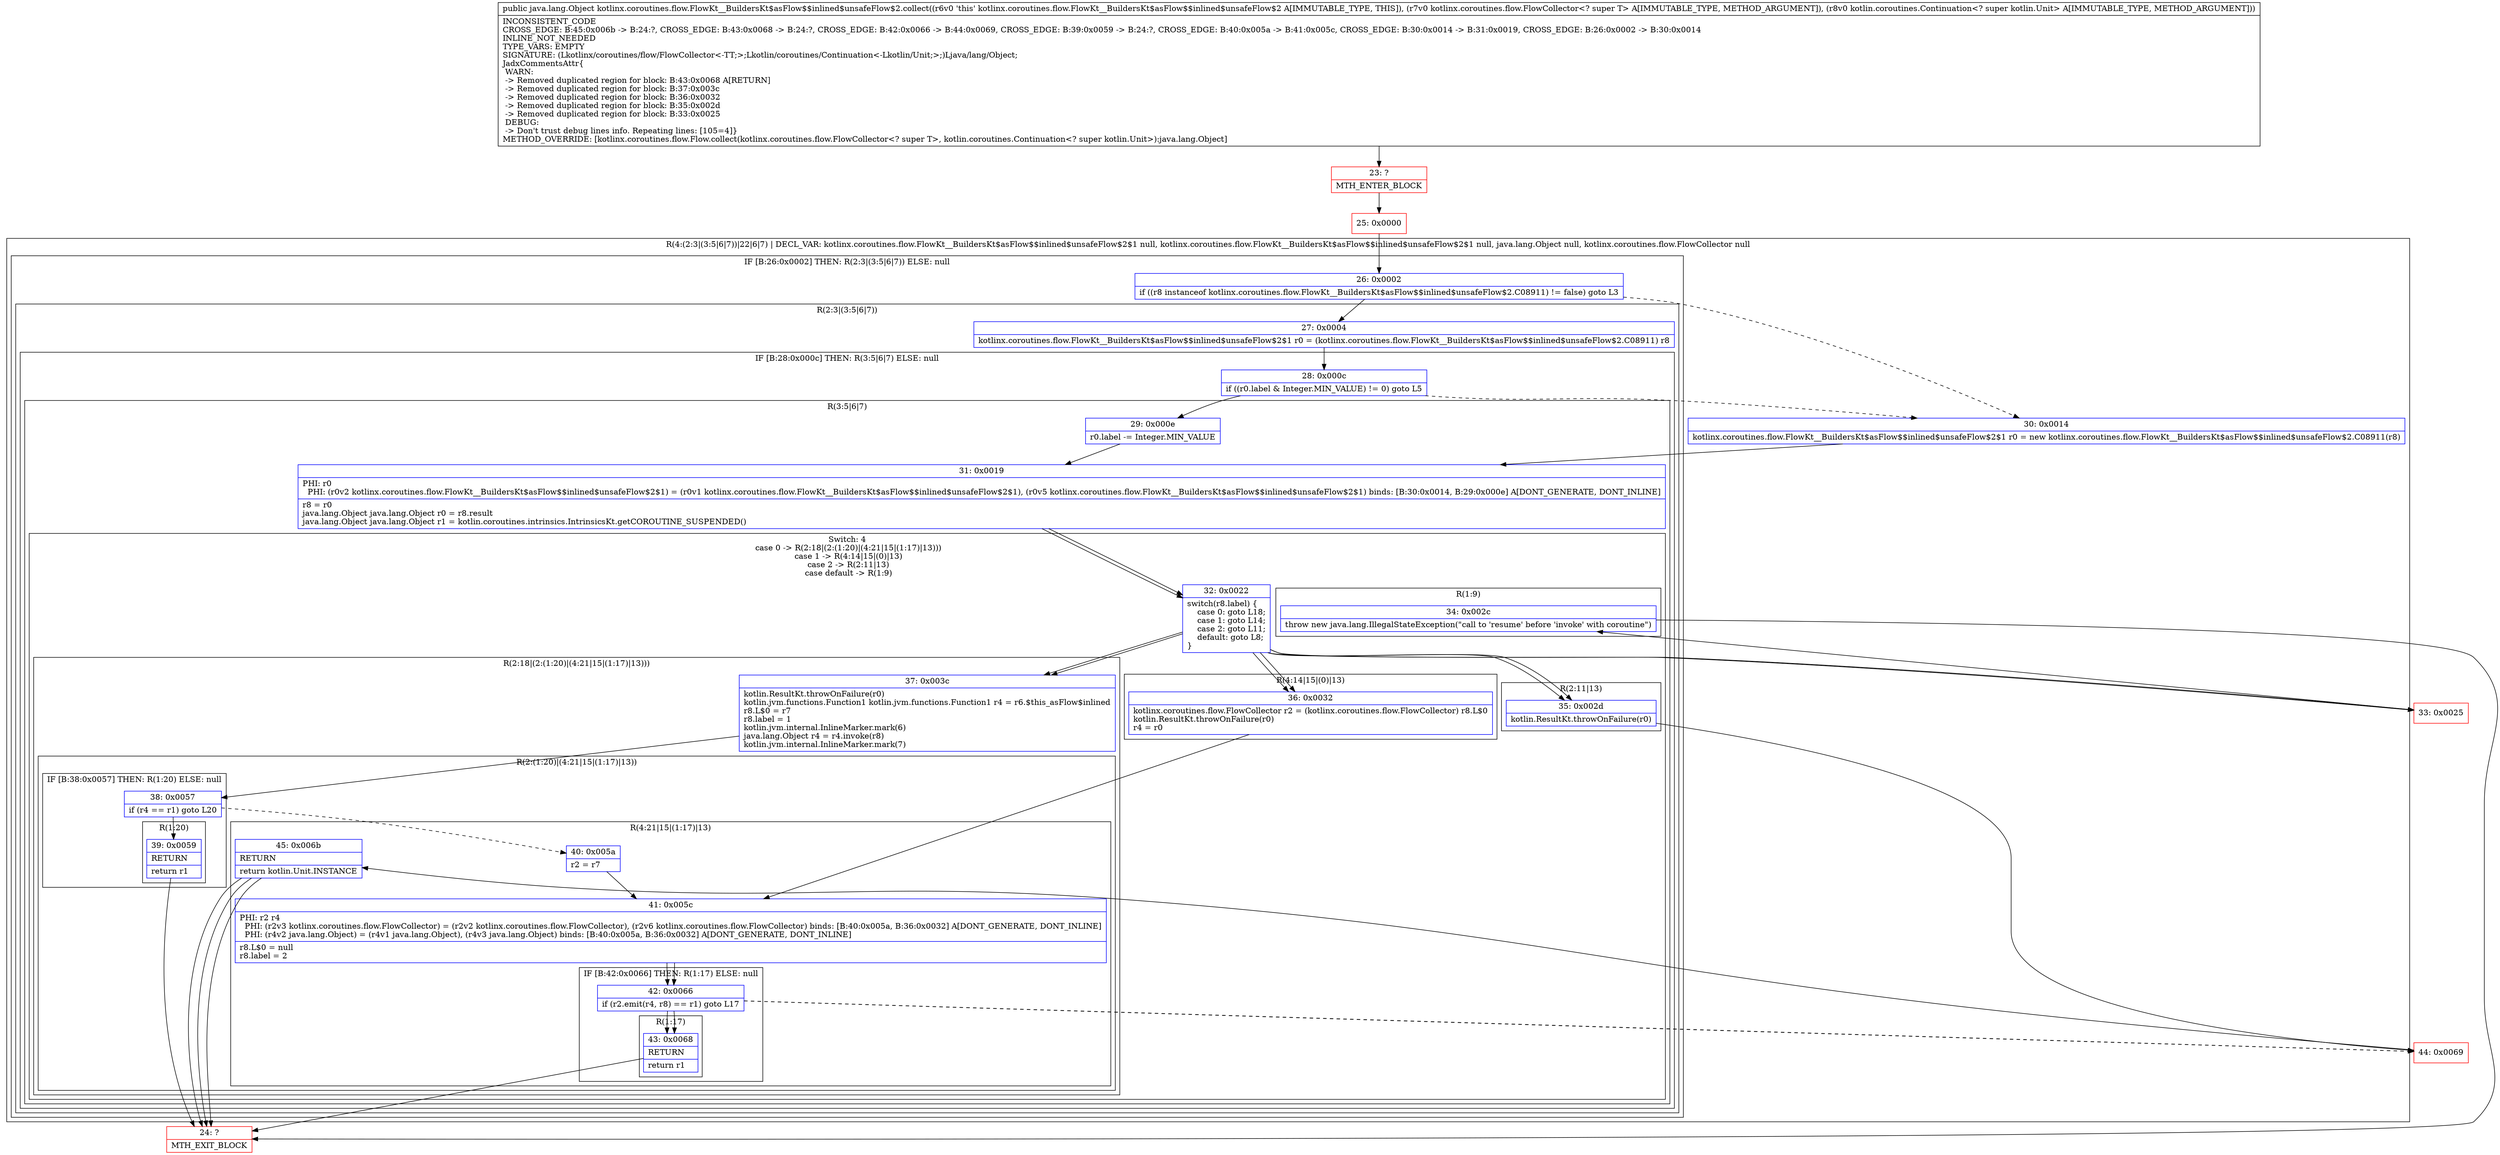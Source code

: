 digraph "CFG forkotlinx.coroutines.flow.FlowKt__BuildersKt$asFlow$$inlined$unsafeFlow$2.collect(Lkotlinx\/coroutines\/flow\/FlowCollector;Lkotlin\/coroutines\/Continuation;)Ljava\/lang\/Object;" {
subgraph cluster_Region_2028845342 {
label = "R(4:(2:3|(3:5|6|7))|22|6|7) | DECL_VAR: kotlinx.coroutines.flow.FlowKt__BuildersKt$asFlow$$inlined$unsafeFlow$2$1 null, kotlinx.coroutines.flow.FlowKt__BuildersKt$asFlow$$inlined$unsafeFlow$2$1 null, java.lang.Object null, kotlinx.coroutines.flow.FlowCollector null\l";
node [shape=record,color=blue];
subgraph cluster_IfRegion_1334965548 {
label = "IF [B:26:0x0002] THEN: R(2:3|(3:5|6|7)) ELSE: null";
node [shape=record,color=blue];
Node_26 [shape=record,label="{26\:\ 0x0002|if ((r8 instanceof kotlinx.coroutines.flow.FlowKt__BuildersKt$asFlow$$inlined$unsafeFlow$2.C08911) != false) goto L3\l}"];
subgraph cluster_Region_2123037844 {
label = "R(2:3|(3:5|6|7))";
node [shape=record,color=blue];
Node_27 [shape=record,label="{27\:\ 0x0004|kotlinx.coroutines.flow.FlowKt__BuildersKt$asFlow$$inlined$unsafeFlow$2$1 r0 = (kotlinx.coroutines.flow.FlowKt__BuildersKt$asFlow$$inlined$unsafeFlow$2.C08911) r8\l}"];
subgraph cluster_IfRegion_1335091187 {
label = "IF [B:28:0x000c] THEN: R(3:5|6|7) ELSE: null";
node [shape=record,color=blue];
Node_28 [shape=record,label="{28\:\ 0x000c|if ((r0.label & Integer.MIN_VALUE) != 0) goto L5\l}"];
subgraph cluster_Region_1436580847 {
label = "R(3:5|6|7)";
node [shape=record,color=blue];
Node_29 [shape=record,label="{29\:\ 0x000e|r0.label \-= Integer.MIN_VALUE\l}"];
Node_31 [shape=record,label="{31\:\ 0x0019|PHI: r0 \l  PHI: (r0v2 kotlinx.coroutines.flow.FlowKt__BuildersKt$asFlow$$inlined$unsafeFlow$2$1) = (r0v1 kotlinx.coroutines.flow.FlowKt__BuildersKt$asFlow$$inlined$unsafeFlow$2$1), (r0v5 kotlinx.coroutines.flow.FlowKt__BuildersKt$asFlow$$inlined$unsafeFlow$2$1) binds: [B:30:0x0014, B:29:0x000e] A[DONT_GENERATE, DONT_INLINE]\l|r8 = r0\ljava.lang.Object java.lang.Object r0 = r8.result\ljava.lang.Object java.lang.Object r1 = kotlin.coroutines.intrinsics.IntrinsicsKt.getCOROUTINE_SUSPENDED()\l}"];
subgraph cluster_SwitchRegion_1304245455 {
label = "Switch: 4
 case 0 -> R(2:18|(2:(1:20)|(4:21|15|(1:17)|13)))
 case 1 -> R(4:14|15|(0)|13)
 case 2 -> R(2:11|13)
 case default -> R(1:9)";
node [shape=record,color=blue];
Node_32 [shape=record,label="{32\:\ 0x0022|switch(r8.label) \{\l    case 0: goto L18;\l    case 1: goto L14;\l    case 2: goto L11;\l    default: goto L8;\l\}\l}"];
subgraph cluster_Region_1485652271 {
label = "R(2:18|(2:(1:20)|(4:21|15|(1:17)|13)))";
node [shape=record,color=blue];
Node_37 [shape=record,label="{37\:\ 0x003c|kotlin.ResultKt.throwOnFailure(r0)\lkotlin.jvm.functions.Function1 kotlin.jvm.functions.Function1 r4 = r6.$this_asFlow$inlined\lr8.L$0 = r7\lr8.label = 1\lkotlin.jvm.internal.InlineMarker.mark(6)\ljava.lang.Object r4 = r4.invoke(r8)\lkotlin.jvm.internal.InlineMarker.mark(7)\l}"];
subgraph cluster_Region_554310129 {
label = "R(2:(1:20)|(4:21|15|(1:17)|13))";
node [shape=record,color=blue];
subgraph cluster_IfRegion_1295990535 {
label = "IF [B:38:0x0057] THEN: R(1:20) ELSE: null";
node [shape=record,color=blue];
Node_38 [shape=record,label="{38\:\ 0x0057|if (r4 == r1) goto L20\l}"];
subgraph cluster_Region_731025917 {
label = "R(1:20)";
node [shape=record,color=blue];
Node_39 [shape=record,label="{39\:\ 0x0059|RETURN\l|return r1\l}"];
}
}
subgraph cluster_Region_1909090550 {
label = "R(4:21|15|(1:17)|13)";
node [shape=record,color=blue];
Node_40 [shape=record,label="{40\:\ 0x005a|r2 = r7\l}"];
Node_41 [shape=record,label="{41\:\ 0x005c|PHI: r2 r4 \l  PHI: (r2v3 kotlinx.coroutines.flow.FlowCollector) = (r2v2 kotlinx.coroutines.flow.FlowCollector), (r2v6 kotlinx.coroutines.flow.FlowCollector) binds: [B:40:0x005a, B:36:0x0032] A[DONT_GENERATE, DONT_INLINE]\l  PHI: (r4v2 java.lang.Object) = (r4v1 java.lang.Object), (r4v3 java.lang.Object) binds: [B:40:0x005a, B:36:0x0032] A[DONT_GENERATE, DONT_INLINE]\l|r8.L$0 = null\lr8.label = 2\l}"];
subgraph cluster_IfRegion_669190691 {
label = "IF [B:42:0x0066] THEN: R(1:17) ELSE: null";
node [shape=record,color=blue];
Node_42 [shape=record,label="{42\:\ 0x0066|if (r2.emit(r4, r8) == r1) goto L17\l}"];
subgraph cluster_Region_357584650 {
label = "R(1:17)";
node [shape=record,color=blue];
Node_43 [shape=record,label="{43\:\ 0x0068|RETURN\l|return r1\l}"];
}
}
Node_45 [shape=record,label="{45\:\ 0x006b|RETURN\l|return kotlin.Unit.INSTANCE\l}"];
}
}
}
subgraph cluster_Region_64768348 {
label = "R(4:14|15|(0)|13)";
node [shape=record,color=blue];
Node_36 [shape=record,label="{36\:\ 0x0032|kotlinx.coroutines.flow.FlowCollector r2 = (kotlinx.coroutines.flow.FlowCollector) r8.L$0\lkotlin.ResultKt.throwOnFailure(r0)\lr4 = r0\l}"];
Node_41 [shape=record,label="{41\:\ 0x005c|PHI: r2 r4 \l  PHI: (r2v3 kotlinx.coroutines.flow.FlowCollector) = (r2v2 kotlinx.coroutines.flow.FlowCollector), (r2v6 kotlinx.coroutines.flow.FlowCollector) binds: [B:40:0x005a, B:36:0x0032] A[DONT_GENERATE, DONT_INLINE]\l  PHI: (r4v2 java.lang.Object) = (r4v1 java.lang.Object), (r4v3 java.lang.Object) binds: [B:40:0x005a, B:36:0x0032] A[DONT_GENERATE, DONT_INLINE]\l|r8.L$0 = null\lr8.label = 2\l}"];
subgraph cluster_IfRegion_837477425 {
label = "IF [B:42:0x0066] THEN: R(0) ELSE: null";
node [shape=record,color=blue];
Node_42 [shape=record,label="{42\:\ 0x0066|if (r2.emit(r4, r8) == r1) goto L17\l}"];
subgraph cluster_Region_1696587991 {
label = "R(0)";
node [shape=record,color=blue];
}
}
Node_45 [shape=record,label="{45\:\ 0x006b|RETURN\l|return kotlin.Unit.INSTANCE\l}"];
}
subgraph cluster_Region_751306091 {
label = "R(2:11|13)";
node [shape=record,color=blue];
Node_35 [shape=record,label="{35\:\ 0x002d|kotlin.ResultKt.throwOnFailure(r0)\l}"];
Node_45 [shape=record,label="{45\:\ 0x006b|RETURN\l|return kotlin.Unit.INSTANCE\l}"];
}
subgraph cluster_Region_627524045 {
label = "R(1:9)";
node [shape=record,color=blue];
Node_34 [shape=record,label="{34\:\ 0x002c|throw new java.lang.IllegalStateException(\"call to 'resume' before 'invoke' with coroutine\")\l}"];
}
}
}
}
}
}
Node_30 [shape=record,label="{30\:\ 0x0014|kotlinx.coroutines.flow.FlowKt__BuildersKt$asFlow$$inlined$unsafeFlow$2$1 r0 = new kotlinx.coroutines.flow.FlowKt__BuildersKt$asFlow$$inlined$unsafeFlow$2.C08911(r8)\l}"];
Node_31 [shape=record,label="{31\:\ 0x0019|PHI: r0 \l  PHI: (r0v2 kotlinx.coroutines.flow.FlowKt__BuildersKt$asFlow$$inlined$unsafeFlow$2$1) = (r0v1 kotlinx.coroutines.flow.FlowKt__BuildersKt$asFlow$$inlined$unsafeFlow$2$1), (r0v5 kotlinx.coroutines.flow.FlowKt__BuildersKt$asFlow$$inlined$unsafeFlow$2$1) binds: [B:30:0x0014, B:29:0x000e] A[DONT_GENERATE, DONT_INLINE]\l|r8 = r0\ljava.lang.Object java.lang.Object r0 = r8.result\ljava.lang.Object java.lang.Object r1 = kotlin.coroutines.intrinsics.IntrinsicsKt.getCOROUTINE_SUSPENDED()\l}"];
subgraph cluster_SwitchRegion_331724578 {
label = "Switch: 0";
node [shape=record,color=blue];
Node_32 [shape=record,label="{32\:\ 0x0022|switch(r8.label) \{\l    case 0: goto L18;\l    case 1: goto L14;\l    case 2: goto L11;\l    default: goto L8;\l\}\l}"];
}
}
Node_23 [shape=record,color=red,label="{23\:\ ?|MTH_ENTER_BLOCK\l}"];
Node_25 [shape=record,color=red,label="{25\:\ 0x0000}"];
Node_33 [shape=record,color=red,label="{33\:\ 0x0025}"];
Node_24 [shape=record,color=red,label="{24\:\ ?|MTH_EXIT_BLOCK\l}"];
Node_44 [shape=record,color=red,label="{44\:\ 0x0069}"];
MethodNode[shape=record,label="{public java.lang.Object kotlinx.coroutines.flow.FlowKt__BuildersKt$asFlow$$inlined$unsafeFlow$2.collect((r6v0 'this' kotlinx.coroutines.flow.FlowKt__BuildersKt$asFlow$$inlined$unsafeFlow$2 A[IMMUTABLE_TYPE, THIS]), (r7v0 kotlinx.coroutines.flow.FlowCollector\<? super T\> A[IMMUTABLE_TYPE, METHOD_ARGUMENT]), (r8v0 kotlin.coroutines.Continuation\<? super kotlin.Unit\> A[IMMUTABLE_TYPE, METHOD_ARGUMENT]))  | INCONSISTENT_CODE\lCROSS_EDGE: B:45:0x006b \-\> B:24:?, CROSS_EDGE: B:43:0x0068 \-\> B:24:?, CROSS_EDGE: B:42:0x0066 \-\> B:44:0x0069, CROSS_EDGE: B:39:0x0059 \-\> B:24:?, CROSS_EDGE: B:40:0x005a \-\> B:41:0x005c, CROSS_EDGE: B:30:0x0014 \-\> B:31:0x0019, CROSS_EDGE: B:26:0x0002 \-\> B:30:0x0014\lINLINE_NOT_NEEDED\lTYPE_VARS: EMPTY\lSIGNATURE: (Lkotlinx\/coroutines\/flow\/FlowCollector\<\-TT;\>;Lkotlin\/coroutines\/Continuation\<\-Lkotlin\/Unit;\>;)Ljava\/lang\/Object;\lJadxCommentsAttr\{\l WARN: \l \-\> Removed duplicated region for block: B:43:0x0068 A[RETURN]\l \-\> Removed duplicated region for block: B:37:0x003c \l \-\> Removed duplicated region for block: B:36:0x0032 \l \-\> Removed duplicated region for block: B:35:0x002d \l \-\> Removed duplicated region for block: B:33:0x0025 \l DEBUG: \l \-\> Don't trust debug lines info. Repeating lines: [105=4]\}\lMETHOD_OVERRIDE: [kotlinx.coroutines.flow.Flow.collect(kotlinx.coroutines.flow.FlowCollector\<? super T\>, kotlin.coroutines.Continuation\<? super kotlin.Unit\>):java.lang.Object]\l}"];
MethodNode -> Node_23;Node_26 -> Node_27;
Node_26 -> Node_30[style=dashed];
Node_27 -> Node_28;
Node_28 -> Node_29;
Node_28 -> Node_30[style=dashed];
Node_29 -> Node_31;
Node_31 -> Node_32;
Node_32 -> Node_33;
Node_32 -> Node_35;
Node_32 -> Node_36;
Node_32 -> Node_37;
Node_37 -> Node_38;
Node_38 -> Node_39;
Node_38 -> Node_40[style=dashed];
Node_39 -> Node_24;
Node_40 -> Node_41;
Node_41 -> Node_42;
Node_42 -> Node_43;
Node_42 -> Node_44[style=dashed];
Node_43 -> Node_24;
Node_45 -> Node_24;
Node_36 -> Node_41;
Node_41 -> Node_42;
Node_42 -> Node_43;
Node_42 -> Node_44[style=dashed];
Node_45 -> Node_24;
Node_35 -> Node_44;
Node_45 -> Node_24;
Node_34 -> Node_24;
Node_30 -> Node_31;
Node_31 -> Node_32;
Node_32 -> Node_33;
Node_32 -> Node_35;
Node_32 -> Node_36;
Node_32 -> Node_37;
Node_23 -> Node_25;
Node_25 -> Node_26;
Node_33 -> Node_34;
Node_44 -> Node_45;
}

